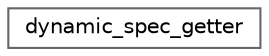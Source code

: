 digraph "类继承关系图"
{
 // LATEX_PDF_SIZE
  bgcolor="transparent";
  edge [fontname=Helvetica,fontsize=10,labelfontname=Helvetica,labelfontsize=10];
  node [fontname=Helvetica,fontsize=10,shape=box,height=0.2,width=0.4];
  rankdir="LR";
  Node0 [id="Node000000",label="dynamic_spec_getter",height=0.2,width=0.4,color="grey40", fillcolor="white", style="filled",URL="$structdetail_1_1dynamic__spec__getter.html",tooltip=" "];
}
